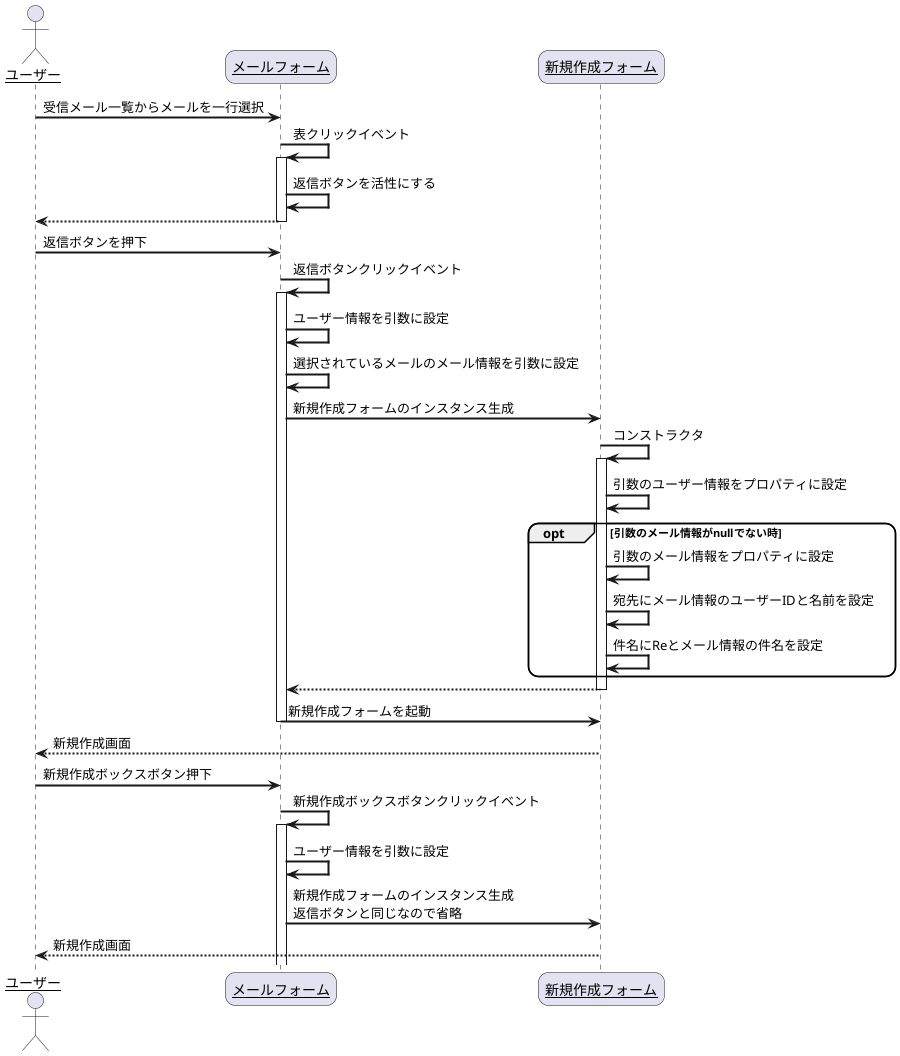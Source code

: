 @startuml
skinparam sequenceArrowThickness 2
skinparam roundcorner 20
skinparam maxmessagesize 60
skinparam sequenceParticipant underline

actor "ユーザー" as user
participant "メールフォーム" as mail_form
participant "新規作成フォーム" as mail_create_form

user -> mail_form: 受信メール一覧からメールを一行選択
mail_form -> mail_form: 表クリックイベント
activate mail_form
mail_form -> mail_form: 返信ボタンを活性にする
mail_form --> user:
deactivate mail_form
user -> mail_form: 返信ボタンを押下
mail_form -> mail_form: 返信ボタンクリックイベント
activate mail_form
mail_form -> mail_form:ユーザー情報を引数に設定
mail_form -> mail_form:選択されているメールのメール情報を引数に設定
mail_form -> mail_create_form: 新規作成フォームのインスタンス生成
mail_create_form -> mail_create_form: コンストラクタ
activate mail_create_form
mail_create_form -> mail_create_form: 引数のユーザー情報をプロパティに設定
opt 引数のメール情報がnullでない時
    mail_create_form -> mail_create_form: 引数のメール情報をプロパティに設定
    mail_create_form -> mail_create_form: 宛先にメール情報のユーザーIDと名前を設定
    mail_create_form -> mail_create_form: 件名にReとメール情報の件名を設定
end
mail_create_form --> mail_form:
deactivate mail_create_form
mail_form -> mail_create_form: 新規作成フォームを起動
deactivate mail_form
mail_create_form --> user:新規作成画面

user -> mail_form: 新規作成ボックスボタン押下
mail_form -> mail_form: 新規作成ボックスボタンクリックイベント
activate mail_form
mail_form -> mail_form:ユーザー情報を引数に設定
mail_form -> mail_create_form: 新規作成フォームのインスタンス生成\n返信ボタンと同じなので省略
mail_create_form --> user:新規作成画面

@enduml
